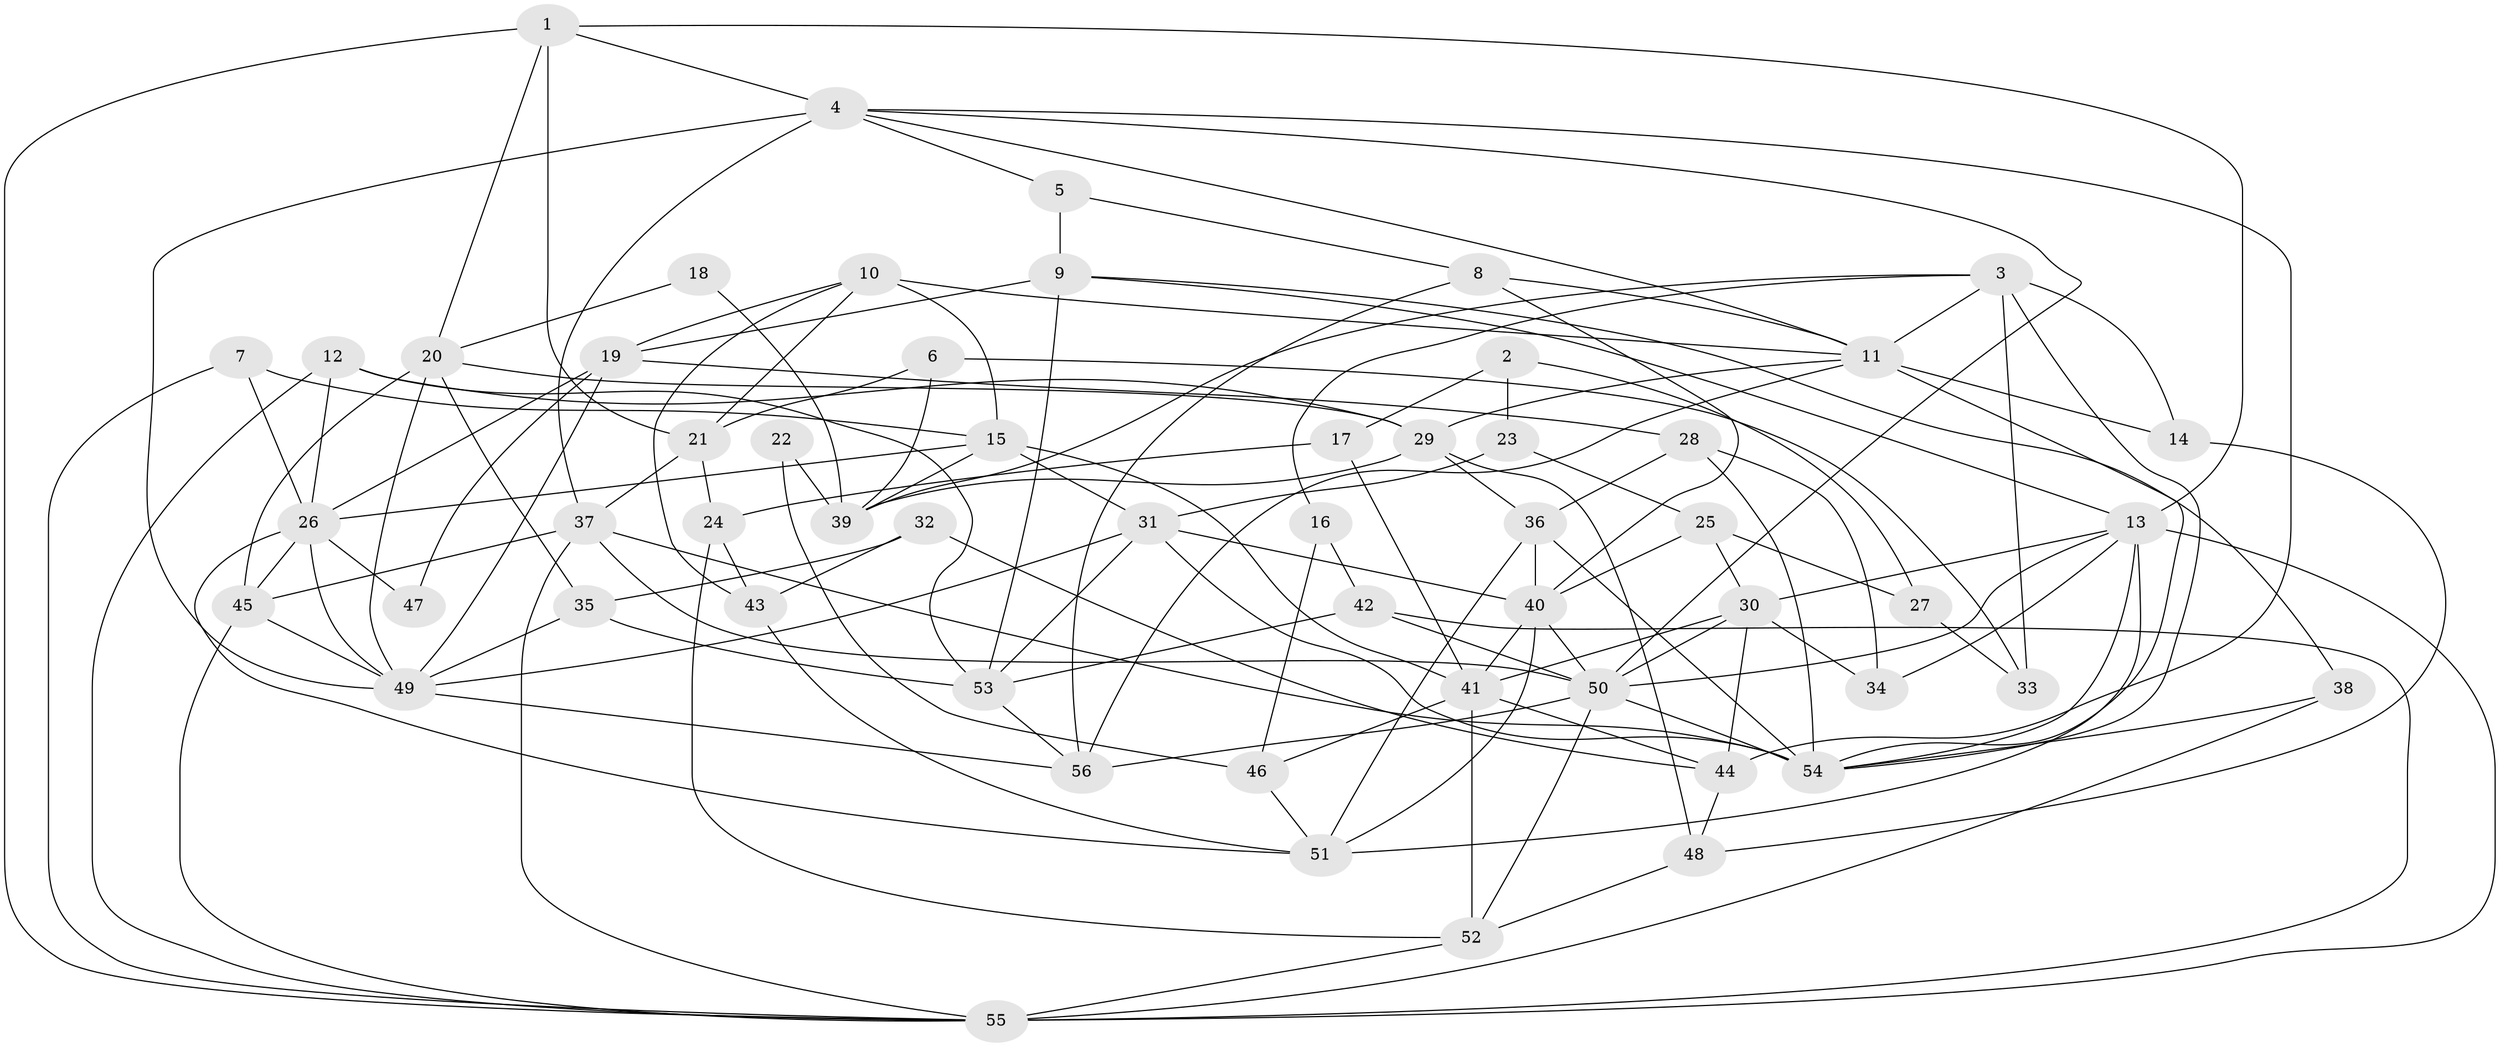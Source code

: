 // original degree distribution, {5: 0.16304347826086957, 3: 0.42391304347826086, 4: 0.17391304347826086, 6: 0.07608695652173914, 2: 0.08695652173913043, 8: 0.03260869565217391, 7: 0.03260869565217391, 9: 0.010869565217391304}
// Generated by graph-tools (version 1.1) at 2025/37/03/04/25 23:37:09]
// undirected, 56 vertices, 138 edges
graph export_dot {
  node [color=gray90,style=filled];
  1;
  2;
  3;
  4;
  5;
  6;
  7;
  8;
  9;
  10;
  11;
  12;
  13;
  14;
  15;
  16;
  17;
  18;
  19;
  20;
  21;
  22;
  23;
  24;
  25;
  26;
  27;
  28;
  29;
  30;
  31;
  32;
  33;
  34;
  35;
  36;
  37;
  38;
  39;
  40;
  41;
  42;
  43;
  44;
  45;
  46;
  47;
  48;
  49;
  50;
  51;
  52;
  53;
  54;
  55;
  56;
  1 -- 4 [weight=1.0];
  1 -- 13 [weight=1.0];
  1 -- 20 [weight=1.0];
  1 -- 21 [weight=1.0];
  1 -- 55 [weight=1.0];
  2 -- 17 [weight=1.0];
  2 -- 23 [weight=2.0];
  2 -- 27 [weight=1.0];
  3 -- 11 [weight=1.0];
  3 -- 14 [weight=1.0];
  3 -- 16 [weight=1.0];
  3 -- 33 [weight=1.0];
  3 -- 39 [weight=1.0];
  3 -- 54 [weight=1.0];
  4 -- 5 [weight=1.0];
  4 -- 11 [weight=1.0];
  4 -- 37 [weight=1.0];
  4 -- 44 [weight=1.0];
  4 -- 49 [weight=2.0];
  4 -- 50 [weight=1.0];
  5 -- 8 [weight=1.0];
  5 -- 9 [weight=1.0];
  6 -- 21 [weight=1.0];
  6 -- 33 [weight=1.0];
  6 -- 39 [weight=1.0];
  7 -- 15 [weight=1.0];
  7 -- 26 [weight=1.0];
  7 -- 55 [weight=1.0];
  8 -- 11 [weight=1.0];
  8 -- 40 [weight=1.0];
  8 -- 56 [weight=1.0];
  9 -- 13 [weight=1.0];
  9 -- 19 [weight=2.0];
  9 -- 38 [weight=1.0];
  9 -- 53 [weight=1.0];
  10 -- 11 [weight=1.0];
  10 -- 15 [weight=1.0];
  10 -- 19 [weight=1.0];
  10 -- 21 [weight=1.0];
  10 -- 43 [weight=1.0];
  11 -- 14 [weight=1.0];
  11 -- 29 [weight=1.0];
  11 -- 54 [weight=1.0];
  11 -- 56 [weight=1.0];
  12 -- 26 [weight=1.0];
  12 -- 29 [weight=1.0];
  12 -- 53 [weight=1.0];
  12 -- 55 [weight=1.0];
  13 -- 30 [weight=1.0];
  13 -- 34 [weight=1.0];
  13 -- 50 [weight=1.0];
  13 -- 51 [weight=1.0];
  13 -- 54 [weight=1.0];
  13 -- 55 [weight=1.0];
  14 -- 48 [weight=1.0];
  15 -- 26 [weight=1.0];
  15 -- 31 [weight=1.0];
  15 -- 39 [weight=1.0];
  15 -- 41 [weight=1.0];
  16 -- 42 [weight=1.0];
  16 -- 46 [weight=1.0];
  17 -- 24 [weight=1.0];
  17 -- 41 [weight=1.0];
  18 -- 20 [weight=1.0];
  18 -- 39 [weight=1.0];
  19 -- 26 [weight=1.0];
  19 -- 28 [weight=1.0];
  19 -- 47 [weight=1.0];
  19 -- 49 [weight=2.0];
  20 -- 29 [weight=1.0];
  20 -- 35 [weight=1.0];
  20 -- 45 [weight=1.0];
  20 -- 49 [weight=1.0];
  21 -- 24 [weight=1.0];
  21 -- 37 [weight=1.0];
  22 -- 39 [weight=1.0];
  22 -- 46 [weight=1.0];
  23 -- 25 [weight=1.0];
  23 -- 31 [weight=1.0];
  24 -- 43 [weight=1.0];
  24 -- 52 [weight=1.0];
  25 -- 27 [weight=1.0];
  25 -- 30 [weight=1.0];
  25 -- 40 [weight=1.0];
  26 -- 45 [weight=1.0];
  26 -- 47 [weight=1.0];
  26 -- 49 [weight=1.0];
  26 -- 51 [weight=1.0];
  27 -- 33 [weight=1.0];
  28 -- 34 [weight=1.0];
  28 -- 36 [weight=1.0];
  28 -- 54 [weight=1.0];
  29 -- 36 [weight=1.0];
  29 -- 39 [weight=1.0];
  29 -- 48 [weight=1.0];
  30 -- 34 [weight=1.0];
  30 -- 41 [weight=1.0];
  30 -- 44 [weight=2.0];
  30 -- 50 [weight=1.0];
  31 -- 40 [weight=1.0];
  31 -- 49 [weight=1.0];
  31 -- 53 [weight=1.0];
  31 -- 54 [weight=1.0];
  32 -- 35 [weight=1.0];
  32 -- 43 [weight=1.0];
  32 -- 44 [weight=1.0];
  35 -- 49 [weight=1.0];
  35 -- 53 [weight=1.0];
  36 -- 40 [weight=1.0];
  36 -- 51 [weight=1.0];
  36 -- 54 [weight=1.0];
  37 -- 45 [weight=1.0];
  37 -- 50 [weight=1.0];
  37 -- 54 [weight=1.0];
  37 -- 55 [weight=1.0];
  38 -- 54 [weight=1.0];
  38 -- 55 [weight=1.0];
  40 -- 41 [weight=3.0];
  40 -- 50 [weight=1.0];
  40 -- 51 [weight=2.0];
  41 -- 44 [weight=1.0];
  41 -- 46 [weight=1.0];
  41 -- 52 [weight=2.0];
  42 -- 50 [weight=1.0];
  42 -- 53 [weight=1.0];
  42 -- 55 [weight=2.0];
  43 -- 51 [weight=1.0];
  44 -- 48 [weight=1.0];
  45 -- 49 [weight=1.0];
  45 -- 55 [weight=1.0];
  46 -- 51 [weight=1.0];
  48 -- 52 [weight=1.0];
  49 -- 56 [weight=1.0];
  50 -- 52 [weight=1.0];
  50 -- 54 [weight=1.0];
  50 -- 56 [weight=1.0];
  52 -- 55 [weight=1.0];
  53 -- 56 [weight=1.0];
}
